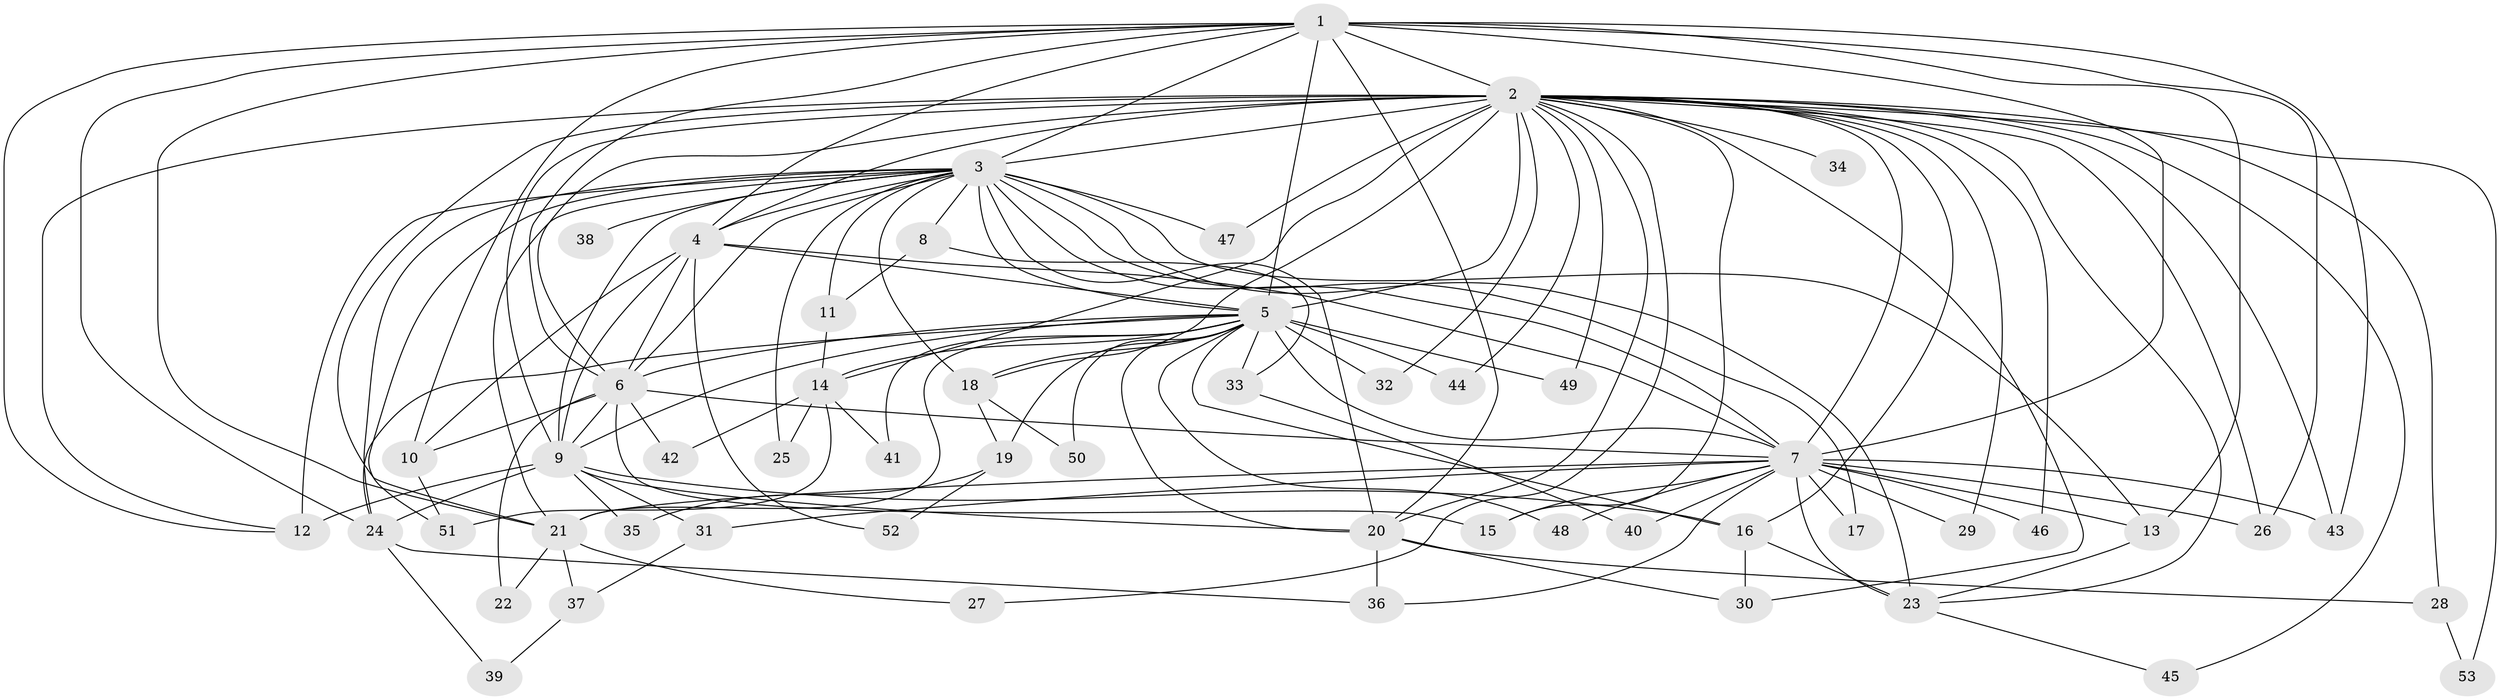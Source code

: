 // original degree distribution, {20: 0.009433962264150943, 27: 0.018867924528301886, 22: 0.009433962264150943, 26: 0.009433962264150943, 14: 0.009433962264150943, 23: 0.009433962264150943, 13: 0.009433962264150943, 17: 0.009433962264150943, 25: 0.009433962264150943, 2: 0.5377358490566038, 4: 0.04716981132075472, 3: 0.24528301886792453, 7: 0.02830188679245283, 6: 0.018867924528301886, 5: 0.02830188679245283}
// Generated by graph-tools (version 1.1) at 2025/49/03/04/25 22:49:20]
// undirected, 53 vertices, 137 edges
graph export_dot {
  node [color=gray90,style=filled];
  1;
  2;
  3;
  4;
  5;
  6;
  7;
  8;
  9;
  10;
  11;
  12;
  13;
  14;
  15;
  16;
  17;
  18;
  19;
  20;
  21;
  22;
  23;
  24;
  25;
  26;
  27;
  28;
  29;
  30;
  31;
  32;
  33;
  34;
  35;
  36;
  37;
  38;
  39;
  40;
  41;
  42;
  43;
  44;
  45;
  46;
  47;
  48;
  49;
  50;
  51;
  52;
  53;
  1 -- 2 [weight=4.0];
  1 -- 3 [weight=4.0];
  1 -- 4 [weight=2.0];
  1 -- 5 [weight=12.0];
  1 -- 6 [weight=3.0];
  1 -- 7 [weight=3.0];
  1 -- 10 [weight=2.0];
  1 -- 12 [weight=1.0];
  1 -- 13 [weight=2.0];
  1 -- 20 [weight=6.0];
  1 -- 21 [weight=1.0];
  1 -- 24 [weight=1.0];
  1 -- 26 [weight=1.0];
  1 -- 43 [weight=1.0];
  2 -- 3 [weight=4.0];
  2 -- 4 [weight=2.0];
  2 -- 5 [weight=3.0];
  2 -- 6 [weight=2.0];
  2 -- 7 [weight=2.0];
  2 -- 9 [weight=1.0];
  2 -- 12 [weight=1.0];
  2 -- 14 [weight=2.0];
  2 -- 15 [weight=1.0];
  2 -- 16 [weight=1.0];
  2 -- 18 [weight=1.0];
  2 -- 20 [weight=2.0];
  2 -- 21 [weight=1.0];
  2 -- 23 [weight=1.0];
  2 -- 26 [weight=1.0];
  2 -- 27 [weight=1.0];
  2 -- 28 [weight=1.0];
  2 -- 29 [weight=1.0];
  2 -- 30 [weight=1.0];
  2 -- 32 [weight=1.0];
  2 -- 34 [weight=2.0];
  2 -- 43 [weight=1.0];
  2 -- 44 [weight=1.0];
  2 -- 45 [weight=1.0];
  2 -- 46 [weight=1.0];
  2 -- 47 [weight=1.0];
  2 -- 49 [weight=1.0];
  2 -- 53 [weight=1.0];
  3 -- 4 [weight=2.0];
  3 -- 5 [weight=4.0];
  3 -- 6 [weight=2.0];
  3 -- 7 [weight=2.0];
  3 -- 8 [weight=1.0];
  3 -- 9 [weight=1.0];
  3 -- 11 [weight=1.0];
  3 -- 12 [weight=1.0];
  3 -- 13 [weight=1.0];
  3 -- 17 [weight=1.0];
  3 -- 18 [weight=1.0];
  3 -- 20 [weight=1.0];
  3 -- 21 [weight=1.0];
  3 -- 23 [weight=1.0];
  3 -- 24 [weight=1.0];
  3 -- 25 [weight=1.0];
  3 -- 38 [weight=1.0];
  3 -- 47 [weight=1.0];
  3 -- 51 [weight=1.0];
  4 -- 5 [weight=1.0];
  4 -- 6 [weight=2.0];
  4 -- 7 [weight=1.0];
  4 -- 9 [weight=1.0];
  4 -- 10 [weight=1.0];
  4 -- 52 [weight=1.0];
  5 -- 6 [weight=1.0];
  5 -- 7 [weight=3.0];
  5 -- 9 [weight=1.0];
  5 -- 14 [weight=1.0];
  5 -- 16 [weight=1.0];
  5 -- 18 [weight=1.0];
  5 -- 19 [weight=1.0];
  5 -- 20 [weight=1.0];
  5 -- 21 [weight=1.0];
  5 -- 24 [weight=1.0];
  5 -- 32 [weight=1.0];
  5 -- 33 [weight=1.0];
  5 -- 41 [weight=1.0];
  5 -- 44 [weight=1.0];
  5 -- 48 [weight=1.0];
  5 -- 49 [weight=1.0];
  5 -- 50 [weight=1.0];
  6 -- 7 [weight=1.0];
  6 -- 9 [weight=2.0];
  6 -- 10 [weight=1.0];
  6 -- 15 [weight=1.0];
  6 -- 22 [weight=1.0];
  6 -- 42 [weight=1.0];
  7 -- 13 [weight=1.0];
  7 -- 15 [weight=1.0];
  7 -- 17 [weight=1.0];
  7 -- 21 [weight=1.0];
  7 -- 23 [weight=1.0];
  7 -- 26 [weight=1.0];
  7 -- 29 [weight=1.0];
  7 -- 31 [weight=1.0];
  7 -- 36 [weight=1.0];
  7 -- 40 [weight=1.0];
  7 -- 43 [weight=1.0];
  7 -- 46 [weight=1.0];
  7 -- 48 [weight=1.0];
  8 -- 11 [weight=1.0];
  8 -- 33 [weight=1.0];
  9 -- 12 [weight=6.0];
  9 -- 16 [weight=2.0];
  9 -- 20 [weight=1.0];
  9 -- 24 [weight=1.0];
  9 -- 31 [weight=1.0];
  9 -- 35 [weight=1.0];
  10 -- 51 [weight=1.0];
  11 -- 14 [weight=1.0];
  13 -- 23 [weight=1.0];
  14 -- 25 [weight=1.0];
  14 -- 41 [weight=1.0];
  14 -- 42 [weight=1.0];
  14 -- 51 [weight=1.0];
  16 -- 23 [weight=2.0];
  16 -- 30 [weight=1.0];
  18 -- 19 [weight=1.0];
  18 -- 50 [weight=1.0];
  19 -- 35 [weight=1.0];
  19 -- 52 [weight=1.0];
  20 -- 28 [weight=1.0];
  20 -- 30 [weight=1.0];
  20 -- 36 [weight=1.0];
  21 -- 22 [weight=1.0];
  21 -- 27 [weight=1.0];
  21 -- 37 [weight=1.0];
  23 -- 45 [weight=1.0];
  24 -- 36 [weight=1.0];
  24 -- 39 [weight=1.0];
  28 -- 53 [weight=1.0];
  31 -- 37 [weight=1.0];
  33 -- 40 [weight=1.0];
  37 -- 39 [weight=1.0];
}
